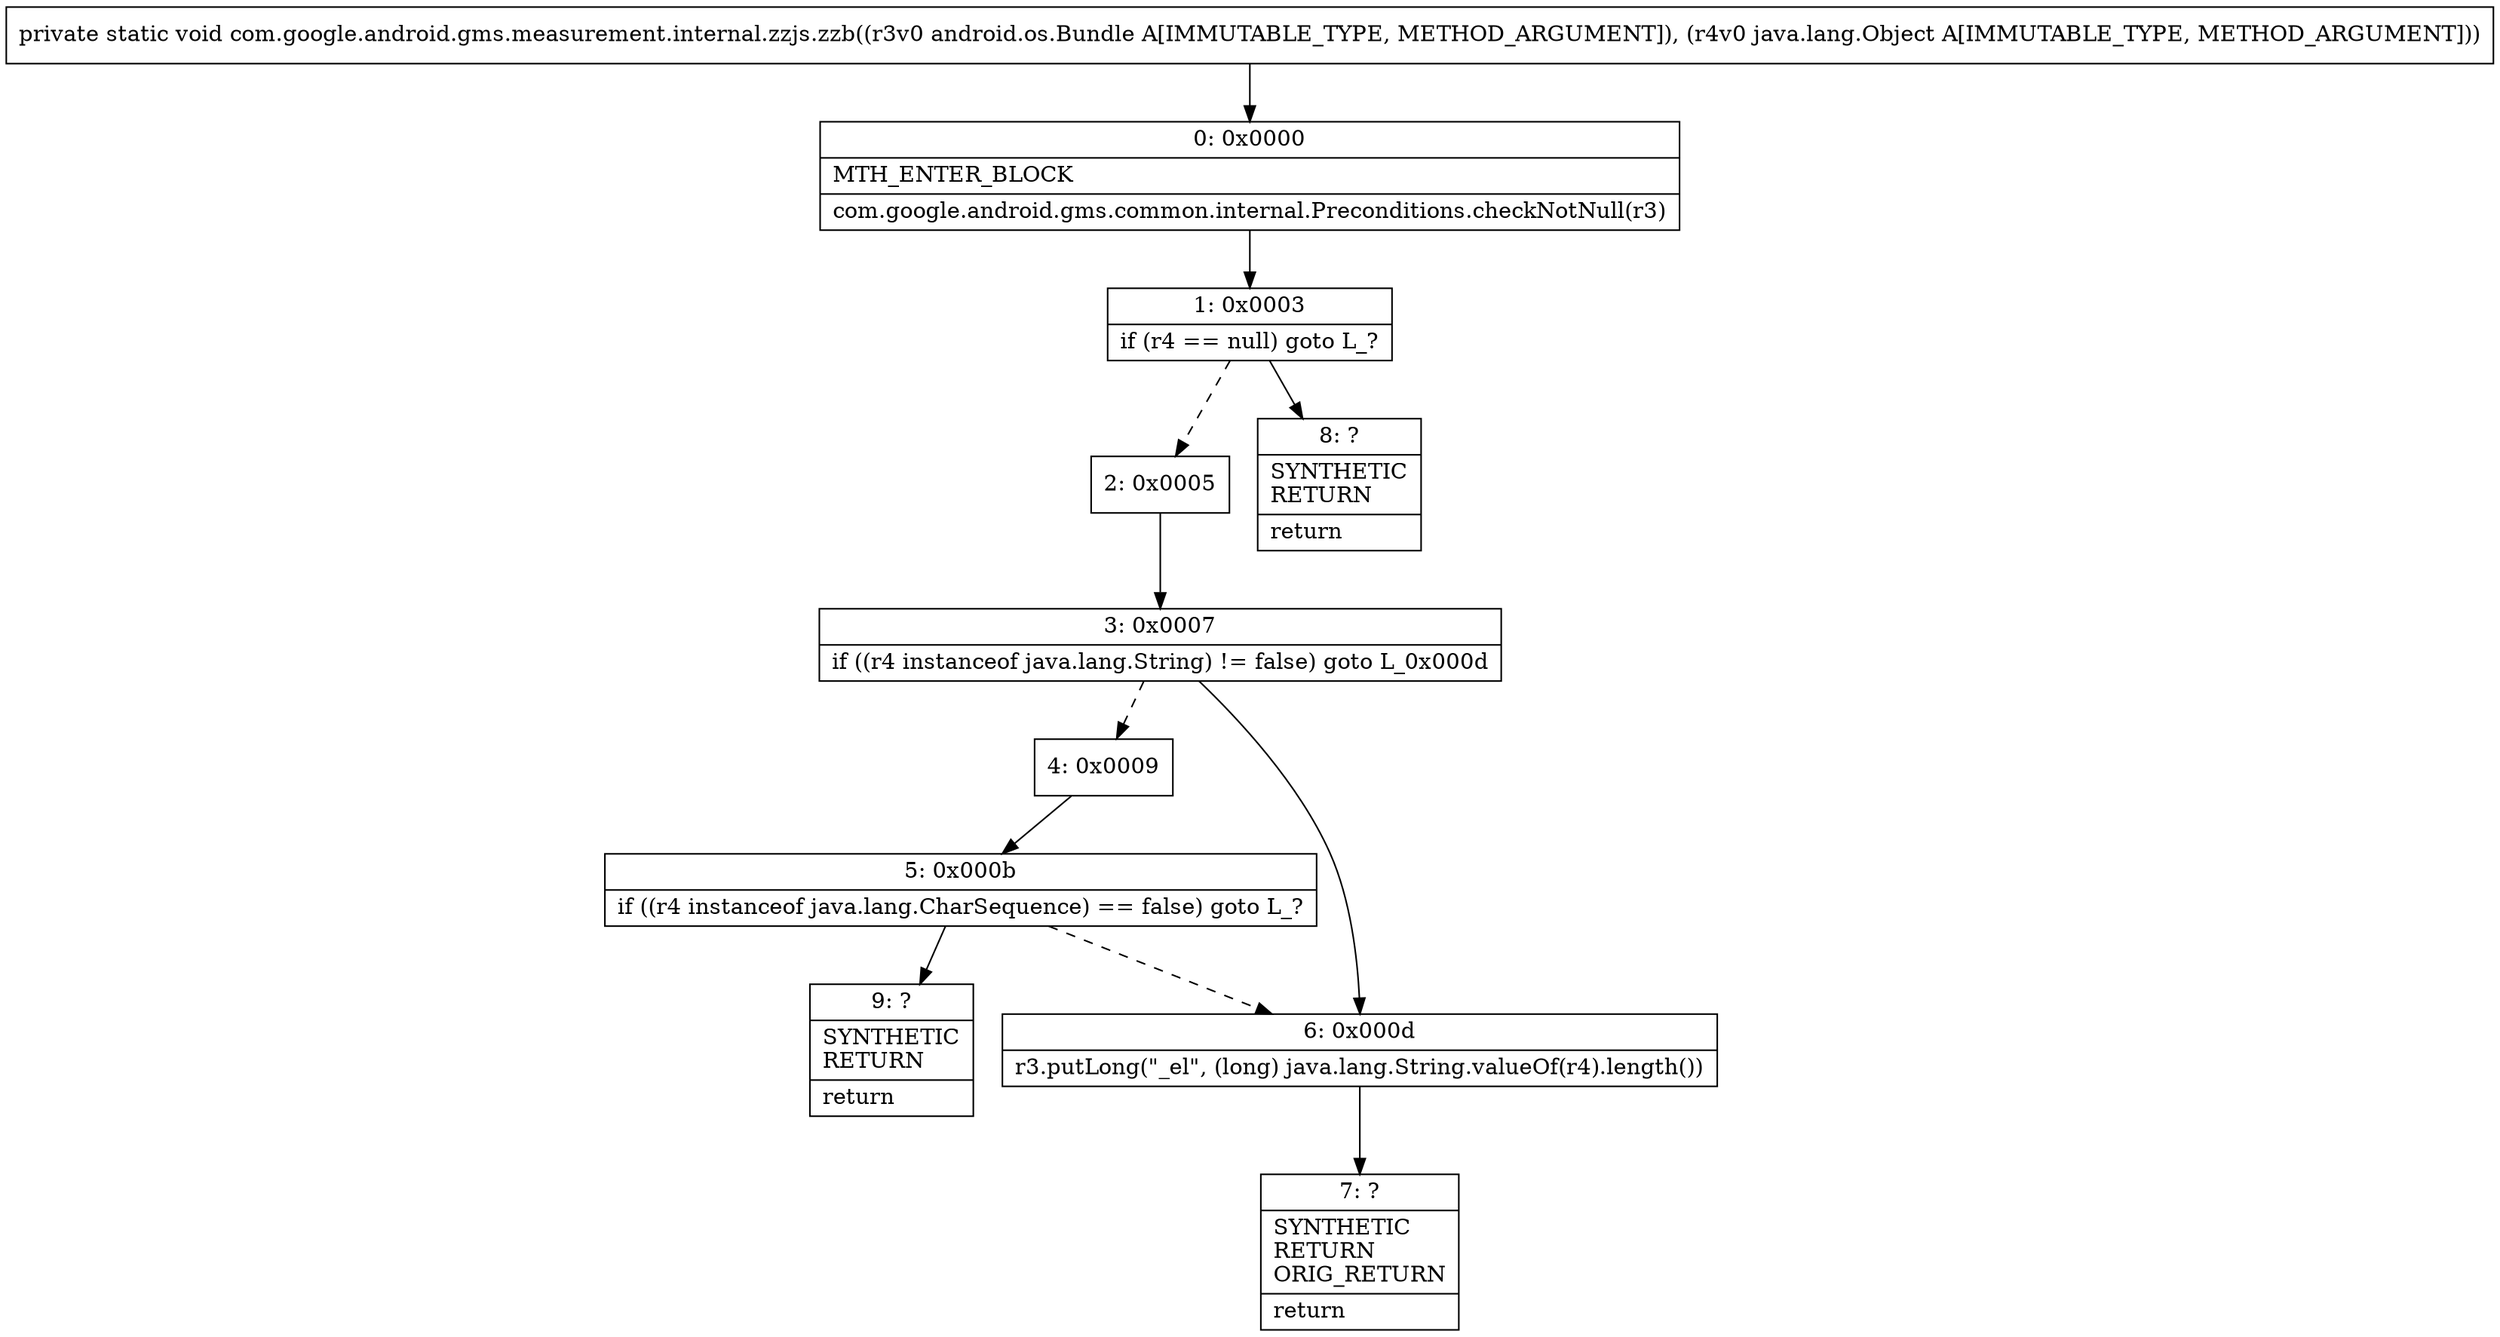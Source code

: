 digraph "CFG forcom.google.android.gms.measurement.internal.zzjs.zzb(Landroid\/os\/Bundle;Ljava\/lang\/Object;)V" {
Node_0 [shape=record,label="{0\:\ 0x0000|MTH_ENTER_BLOCK\l|com.google.android.gms.common.internal.Preconditions.checkNotNull(r3)\l}"];
Node_1 [shape=record,label="{1\:\ 0x0003|if (r4 == null) goto L_?\l}"];
Node_2 [shape=record,label="{2\:\ 0x0005}"];
Node_3 [shape=record,label="{3\:\ 0x0007|if ((r4 instanceof java.lang.String) != false) goto L_0x000d\l}"];
Node_4 [shape=record,label="{4\:\ 0x0009}"];
Node_5 [shape=record,label="{5\:\ 0x000b|if ((r4 instanceof java.lang.CharSequence) == false) goto L_?\l}"];
Node_6 [shape=record,label="{6\:\ 0x000d|r3.putLong(\"_el\", (long) java.lang.String.valueOf(r4).length())\l}"];
Node_7 [shape=record,label="{7\:\ ?|SYNTHETIC\lRETURN\lORIG_RETURN\l|return\l}"];
Node_8 [shape=record,label="{8\:\ ?|SYNTHETIC\lRETURN\l|return\l}"];
Node_9 [shape=record,label="{9\:\ ?|SYNTHETIC\lRETURN\l|return\l}"];
MethodNode[shape=record,label="{private static void com.google.android.gms.measurement.internal.zzjs.zzb((r3v0 android.os.Bundle A[IMMUTABLE_TYPE, METHOD_ARGUMENT]), (r4v0 java.lang.Object A[IMMUTABLE_TYPE, METHOD_ARGUMENT])) }"];
MethodNode -> Node_0;
Node_0 -> Node_1;
Node_1 -> Node_2[style=dashed];
Node_1 -> Node_8;
Node_2 -> Node_3;
Node_3 -> Node_4[style=dashed];
Node_3 -> Node_6;
Node_4 -> Node_5;
Node_5 -> Node_6[style=dashed];
Node_5 -> Node_9;
Node_6 -> Node_7;
}

